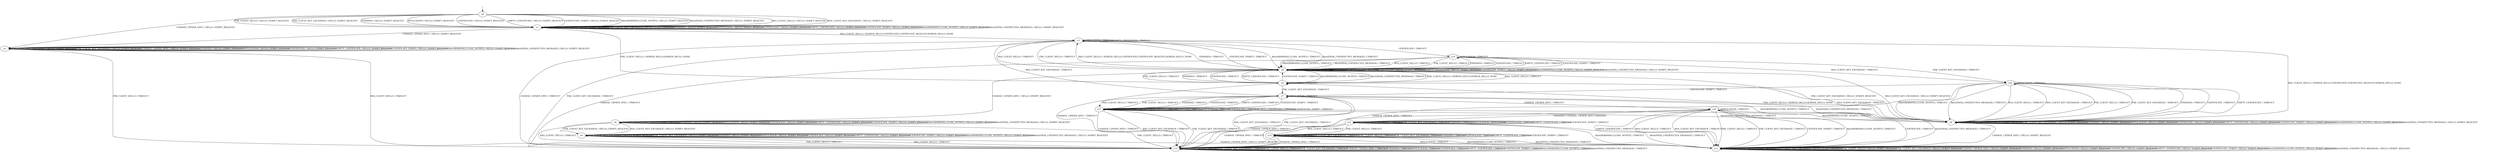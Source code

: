 digraph h5 {
s0 [label="s0"];
s1 [label="s1"];
s2 [label="s2"];
s3 [label="s3"];
s4 [label="s4"];
s13 [label="s13"];
s5 [label="s5"];
s7 [label="s7"];
s8 [label="s8"];
s14 [label="s14"];
s6 [label="s6"];
s10 [label="s10"];
s11 [label="s11"];
s16 [label="s16"];
s17 [label="s17"];
s9 [label="s9"];
s12 [label="s12"];
s15 [label="s15"];
s0 -> s1 [label="RSA_CLIENT_HELLO / HELLO_VERIFY_REQUEST"];
s0 -> s1 [label="RSA_CLIENT_KEY_EXCHANGE / HELLO_VERIFY_REQUEST"];
s0 -> s1 [label="PSK_CLIENT_HELLO / HELLO_VERIFY_REQUEST"];
s0 -> s1 [label="PSK_CLIENT_KEY_EXCHANGE / HELLO_VERIFY_REQUEST"];
s0 -> s2 [label="CHANGE_CIPHER_SPEC / HELLO_VERIFY_REQUEST"];
s0 -> s1 [label="FINISHED / HELLO_VERIFY_REQUEST"];
s0 -> s1 [label="APPLICATION / HELLO_VERIFY_REQUEST"];
s0 -> s1 [label="CERTIFICATE / HELLO_VERIFY_REQUEST"];
s0 -> s1 [label="EMPTY_CERTIFICATE / HELLO_VERIFY_REQUEST"];
s0 -> s1 [label="CERTIFICATE_VERIFY / HELLO_VERIFY_REQUEST"];
s0 -> s1 [label="Alert(WARNING,CLOSE_NOTIFY) / HELLO_VERIFY_REQUEST"];
s0 -> s1 [label="Alert(FATAL,UNEXPECTED_MESSAGE) / HELLO_VERIFY_REQUEST"];
s1 -> s3 [label="RSA_CLIENT_HELLO / SERVER_HELLO,CERTIFICATE,CERTIFICATE_REQUEST,SERVER_HELLO_DONE"];
s1 -> s1 [label="RSA_CLIENT_KEY_EXCHANGE / HELLO_VERIFY_REQUEST"];
s1 -> s4 [label="PSK_CLIENT_HELLO / SERVER_HELLO,SERVER_HELLO_DONE"];
s1 -> s1 [label="PSK_CLIENT_KEY_EXCHANGE / HELLO_VERIFY_REQUEST"];
s1 -> s2 [label="CHANGE_CIPHER_SPEC / HELLO_VERIFY_REQUEST"];
s1 -> s1 [label="FINISHED / HELLO_VERIFY_REQUEST"];
s1 -> s1 [label="APPLICATION / HELLO_VERIFY_REQUEST"];
s1 -> s1 [label="CERTIFICATE / HELLO_VERIFY_REQUEST"];
s1 -> s1 [label="EMPTY_CERTIFICATE / HELLO_VERIFY_REQUEST"];
s1 -> s1 [label="CERTIFICATE_VERIFY / HELLO_VERIFY_REQUEST"];
s1 -> s1 [label="Alert(WARNING,CLOSE_NOTIFY) / HELLO_VERIFY_REQUEST"];
s1 -> s1 [label="Alert(FATAL,UNEXPECTED_MESSAGE) / HELLO_VERIFY_REQUEST"];
s2 -> s13 [label="RSA_CLIENT_HELLO / TIMEOUT"];
s2 -> s2 [label="RSA_CLIENT_KEY_EXCHANGE / HELLO_VERIFY_REQUEST"];
s2 -> s13 [label="PSK_CLIENT_HELLO / TIMEOUT"];
s2 -> s2 [label="PSK_CLIENT_KEY_EXCHANGE / HELLO_VERIFY_REQUEST"];
s2 -> s2 [label="CHANGE_CIPHER_SPEC / HELLO_VERIFY_REQUEST"];
s2 -> s2 [label="FINISHED / HELLO_VERIFY_REQUEST"];
s2 -> s2 [label="APPLICATION / HELLO_VERIFY_REQUEST"];
s2 -> s2 [label="CERTIFICATE / HELLO_VERIFY_REQUEST"];
s2 -> s2 [label="EMPTY_CERTIFICATE / HELLO_VERIFY_REQUEST"];
s2 -> s2 [label="CERTIFICATE_VERIFY / HELLO_VERIFY_REQUEST"];
s2 -> s2 [label="Alert(WARNING,CLOSE_NOTIFY) / HELLO_VERIFY_REQUEST"];
s2 -> s2 [label="Alert(FATAL,UNEXPECTED_MESSAGE) / HELLO_VERIFY_REQUEST"];
s3 -> s5 [label="RSA_CLIENT_HELLO / TIMEOUT"];
s3 -> s7 [label="RSA_CLIENT_KEY_EXCHANGE / TIMEOUT"];
s3 -> s5 [label="PSK_CLIENT_HELLO / TIMEOUT"];
s3 -> s13 [label="PSK_CLIENT_KEY_EXCHANGE / TIMEOUT"];
s3 -> s13 [label="CHANGE_CIPHER_SPEC / TIMEOUT"];
s3 -> s5 [label="FINISHED / TIMEOUT"];
s3 -> s3 [label="APPLICATION / TIMEOUT"];
s3 -> s14 [label="CERTIFICATE / TIMEOUT"];
s3 -> s3 [label="EMPTY_CERTIFICATE / TIMEOUT"];
s3 -> s5 [label="CERTIFICATE_VERIFY / TIMEOUT"];
s3 -> s5 [label="Alert(WARNING,CLOSE_NOTIFY) / TIMEOUT"];
s3 -> s5 [label="Alert(FATAL,UNEXPECTED_MESSAGE) / TIMEOUT"];
s4 -> s5 [label="RSA_CLIENT_HELLO / TIMEOUT"];
s4 -> s8 [label="RSA_CLIENT_KEY_EXCHANGE / TIMEOUT"];
s4 -> s5 [label="PSK_CLIENT_HELLO / TIMEOUT"];
s4 -> s7 [label="PSK_CLIENT_KEY_EXCHANGE / TIMEOUT"];
s4 -> s13 [label="CHANGE_CIPHER_SPEC / TIMEOUT"];
s4 -> s5 [label="FINISHED / TIMEOUT"];
s4 -> s4 [label="APPLICATION / TIMEOUT"];
s4 -> s5 [label="CERTIFICATE / TIMEOUT"];
s4 -> s5 [label="EMPTY_CERTIFICATE / TIMEOUT"];
s4 -> s5 [label="CERTIFICATE_VERIFY / TIMEOUT"];
s4 -> s5 [label="Alert(WARNING,CLOSE_NOTIFY) / TIMEOUT"];
s4 -> s5 [label="Alert(FATAL,UNEXPECTED_MESSAGE) / TIMEOUT"];
s13 -> s13 [label="RSA_CLIENT_HELLO / TIMEOUT"];
s13 -> s13 [label="RSA_CLIENT_KEY_EXCHANGE / TIMEOUT"];
s13 -> s13 [label="PSK_CLIENT_HELLO / TIMEOUT"];
s13 -> s13 [label="PSK_CLIENT_KEY_EXCHANGE / TIMEOUT"];
s13 -> s13 [label="CHANGE_CIPHER_SPEC / TIMEOUT"];
s13 -> s13 [label="FINISHED / TIMEOUT"];
s13 -> s13 [label="APPLICATION / TIMEOUT"];
s13 -> s13 [label="CERTIFICATE / TIMEOUT"];
s13 -> s13 [label="EMPTY_CERTIFICATE / TIMEOUT"];
s13 -> s13 [label="CERTIFICATE_VERIFY / TIMEOUT"];
s13 -> s13 [label="Alert(WARNING,CLOSE_NOTIFY) / TIMEOUT"];
s13 -> s13 [label="Alert(FATAL,UNEXPECTED_MESSAGE) / TIMEOUT"];
s5 -> s3 [label="RSA_CLIENT_HELLO / SERVER_HELLO,CERTIFICATE,CERTIFICATE_REQUEST,SERVER_HELLO_DONE"];
s5 -> s8 [label="RSA_CLIENT_KEY_EXCHANGE / HELLO_VERIFY_REQUEST"];
s5 -> s4 [label="PSK_CLIENT_HELLO / SERVER_HELLO,SERVER_HELLO_DONE"];
s5 -> s8 [label="PSK_CLIENT_KEY_EXCHANGE / HELLO_VERIFY_REQUEST"];
s5 -> s6 [label="CHANGE_CIPHER_SPEC / HELLO_VERIFY_REQUEST"];
s5 -> s5 [label="FINISHED / HELLO_VERIFY_REQUEST"];
s5 -> s5 [label="APPLICATION / HELLO_VERIFY_REQUEST"];
s5 -> s5 [label="CERTIFICATE / HELLO_VERIFY_REQUEST"];
s5 -> s5 [label="EMPTY_CERTIFICATE / HELLO_VERIFY_REQUEST"];
s5 -> s5 [label="CERTIFICATE_VERIFY / HELLO_VERIFY_REQUEST"];
s5 -> s5 [label="Alert(WARNING,CLOSE_NOTIFY) / HELLO_VERIFY_REQUEST"];
s5 -> s5 [label="Alert(FATAL,UNEXPECTED_MESSAGE) / HELLO_VERIFY_REQUEST"];
s7 -> s17 [label="RSA_CLIENT_HELLO / TIMEOUT"];
s7 -> s13 [label="RSA_CLIENT_KEY_EXCHANGE / TIMEOUT"];
s7 -> s17 [label="PSK_CLIENT_HELLO / TIMEOUT"];
s7 -> s13 [label="PSK_CLIENT_KEY_EXCHANGE / TIMEOUT"];
s7 -> s10 [label="CHANGE_CIPHER_SPEC / TIMEOUT"];
s7 -> s17 [label="FINISHED / TIMEOUT"];
s7 -> s7 [label="APPLICATION / TIMEOUT"];
s7 -> s17 [label="CERTIFICATE / TIMEOUT"];
s7 -> s17 [label="EMPTY_CERTIFICATE / TIMEOUT"];
s7 -> s17 [label="CERTIFICATE_VERIFY / TIMEOUT"];
s7 -> s8 [label="Alert(WARNING,CLOSE_NOTIFY) / TIMEOUT"];
s7 -> s8 [label="Alert(FATAL,UNEXPECTED_MESSAGE) / TIMEOUT"];
s8 -> s3 [label="RSA_CLIENT_HELLO / SERVER_HELLO,CERTIFICATE,CERTIFICATE_REQUEST,SERVER_HELLO_DONE"];
s8 -> s8 [label="RSA_CLIENT_KEY_EXCHANGE / HELLO_VERIFY_REQUEST"];
s8 -> s4 [label="PSK_CLIENT_HELLO / SERVER_HELLO,SERVER_HELLO_DONE"];
s8 -> s8 [label="PSK_CLIENT_KEY_EXCHANGE / HELLO_VERIFY_REQUEST"];
s8 -> s11 [label="CHANGE_CIPHER_SPEC / HELLO_VERIFY_REQUEST"];
s8 -> s8 [label="FINISHED / HELLO_VERIFY_REQUEST"];
s8 -> s8 [label="APPLICATION / HELLO_VERIFY_REQUEST"];
s8 -> s8 [label="CERTIFICATE / HELLO_VERIFY_REQUEST"];
s8 -> s8 [label="EMPTY_CERTIFICATE / HELLO_VERIFY_REQUEST"];
s8 -> s8 [label="CERTIFICATE_VERIFY / HELLO_VERIFY_REQUEST"];
s8 -> s8 [label="Alert(WARNING,CLOSE_NOTIFY) / HELLO_VERIFY_REQUEST"];
s8 -> s8 [label="Alert(FATAL,UNEXPECTED_MESSAGE) / HELLO_VERIFY_REQUEST"];
s14 -> s5 [label="RSA_CLIENT_HELLO / TIMEOUT"];
s14 -> s16 [label="RSA_CLIENT_KEY_EXCHANGE / TIMEOUT"];
s14 -> s5 [label="PSK_CLIENT_HELLO / TIMEOUT"];
s14 -> s16 [label="PSK_CLIENT_KEY_EXCHANGE / TIMEOUT"];
s14 -> s13 [label="CHANGE_CIPHER_SPEC / TIMEOUT"];
s14 -> s5 [label="FINISHED / TIMEOUT"];
s14 -> s14 [label="APPLICATION / TIMEOUT"];
s14 -> s5 [label="CERTIFICATE / TIMEOUT"];
s14 -> s5 [label="EMPTY_CERTIFICATE / TIMEOUT"];
s14 -> s5 [label="CERTIFICATE_VERIFY / TIMEOUT"];
s14 -> s5 [label="Alert(WARNING,CLOSE_NOTIFY) / TIMEOUT"];
s14 -> s5 [label="Alert(FATAL,UNEXPECTED_MESSAGE) / TIMEOUT"];
s6 -> s13 [label="RSA_CLIENT_HELLO / TIMEOUT"];
s6 -> s9 [label="RSA_CLIENT_KEY_EXCHANGE / HELLO_VERIFY_REQUEST"];
s6 -> s13 [label="PSK_CLIENT_HELLO / TIMEOUT"];
s6 -> s9 [label="PSK_CLIENT_KEY_EXCHANGE / HELLO_VERIFY_REQUEST"];
s6 -> s6 [label="CHANGE_CIPHER_SPEC / HELLO_VERIFY_REQUEST"];
s6 -> s6 [label="FINISHED / HELLO_VERIFY_REQUEST"];
s6 -> s6 [label="APPLICATION / HELLO_VERIFY_REQUEST"];
s6 -> s6 [label="CERTIFICATE / HELLO_VERIFY_REQUEST"];
s6 -> s6 [label="EMPTY_CERTIFICATE / HELLO_VERIFY_REQUEST"];
s6 -> s6 [label="CERTIFICATE_VERIFY / HELLO_VERIFY_REQUEST"];
s6 -> s6 [label="Alert(WARNING,CLOSE_NOTIFY) / HELLO_VERIFY_REQUEST"];
s6 -> s6 [label="Alert(FATAL,UNEXPECTED_MESSAGE) / HELLO_VERIFY_REQUEST"];
s10 -> s11 [label="RSA_CLIENT_HELLO / TIMEOUT"];
s10 -> s11 [label="RSA_CLIENT_KEY_EXCHANGE / TIMEOUT"];
s10 -> s11 [label="PSK_CLIENT_HELLO / TIMEOUT"];
s10 -> s11 [label="PSK_CLIENT_KEY_EXCHANGE / TIMEOUT"];
s10 -> s13 [label="CHANGE_CIPHER_SPEC / TIMEOUT"];
s10 -> s12 [label="FINISHED / CHANGE_CIPHER_SPEC,FINISHED"];
s10 -> s10 [label="APPLICATION / TIMEOUT"];
s10 -> s11 [label="CERTIFICATE / TIMEOUT"];
s10 -> s11 [label="EMPTY_CERTIFICATE / TIMEOUT"];
s10 -> s11 [label="CERTIFICATE_VERIFY / TIMEOUT"];
s10 -> s11 [label="Alert(WARNING,CLOSE_NOTIFY) / TIMEOUT"];
s10 -> s11 [label="Alert(FATAL,UNEXPECTED_MESSAGE) / TIMEOUT"];
s11 -> s11 [label="RSA_CLIENT_HELLO / HELLO_VERIFY_REQUEST"];
s11 -> s11 [label="RSA_CLIENT_KEY_EXCHANGE / HELLO_VERIFY_REQUEST"];
s11 -> s11 [label="PSK_CLIENT_HELLO / HELLO_VERIFY_REQUEST"];
s11 -> s11 [label="PSK_CLIENT_KEY_EXCHANGE / HELLO_VERIFY_REQUEST"];
s11 -> s11 [label="CHANGE_CIPHER_SPEC / HELLO_VERIFY_REQUEST"];
s11 -> s11 [label="FINISHED / HELLO_VERIFY_REQUEST"];
s11 -> s11 [label="APPLICATION / HELLO_VERIFY_REQUEST"];
s11 -> s11 [label="CERTIFICATE / HELLO_VERIFY_REQUEST"];
s11 -> s11 [label="EMPTY_CERTIFICATE / HELLO_VERIFY_REQUEST"];
s11 -> s11 [label="CERTIFICATE_VERIFY / HELLO_VERIFY_REQUEST"];
s11 -> s11 [label="Alert(WARNING,CLOSE_NOTIFY) / HELLO_VERIFY_REQUEST"];
s11 -> s11 [label="Alert(FATAL,UNEXPECTED_MESSAGE) / HELLO_VERIFY_REQUEST"];
s16 -> s8 [label="RSA_CLIENT_HELLO / TIMEOUT"];
s16 -> s8 [label="RSA_CLIENT_KEY_EXCHANGE / TIMEOUT"];
s16 -> s8 [label="PSK_CLIENT_HELLO / TIMEOUT"];
s16 -> s8 [label="PSK_CLIENT_KEY_EXCHANGE / TIMEOUT"];
s16 -> s13 [label="CHANGE_CIPHER_SPEC / TIMEOUT"];
s16 -> s8 [label="FINISHED / TIMEOUT"];
s16 -> s16 [label="APPLICATION / TIMEOUT"];
s16 -> s8 [label="CERTIFICATE / TIMEOUT"];
s16 -> s8 [label="EMPTY_CERTIFICATE / TIMEOUT"];
s16 -> s7 [label="CERTIFICATE_VERIFY / TIMEOUT"];
s16 -> s8 [label="Alert(WARNING,CLOSE_NOTIFY) / TIMEOUT"];
s16 -> s8 [label="Alert(FATAL,UNEXPECTED_MESSAGE) / TIMEOUT"];
s17 -> s17 [label="RSA_CLIENT_HELLO / TIMEOUT"];
s17 -> s13 [label="RSA_CLIENT_KEY_EXCHANGE / TIMEOUT"];
s17 -> s17 [label="PSK_CLIENT_HELLO / TIMEOUT"];
s17 -> s13 [label="PSK_CLIENT_KEY_EXCHANGE / TIMEOUT"];
s17 -> s13 [label="CHANGE_CIPHER_SPEC / TIMEOUT"];
s17 -> s17 [label="FINISHED / TIMEOUT"];
s17 -> s17 [label="APPLICATION / TIMEOUT"];
s17 -> s17 [label="CERTIFICATE / TIMEOUT"];
s17 -> s17 [label="EMPTY_CERTIFICATE / TIMEOUT"];
s17 -> s17 [label="CERTIFICATE_VERIFY / TIMEOUT"];
s17 -> s8 [label="Alert(WARNING,CLOSE_NOTIFY) / TIMEOUT"];
s17 -> s8 [label="Alert(FATAL,UNEXPECTED_MESSAGE) / TIMEOUT"];
s9 -> s13 [label="RSA_CLIENT_HELLO / TIMEOUT"];
s9 -> s9 [label="RSA_CLIENT_KEY_EXCHANGE / HELLO_VERIFY_REQUEST"];
s9 -> s13 [label="PSK_CLIENT_HELLO / TIMEOUT"];
s9 -> s9 [label="PSK_CLIENT_KEY_EXCHANGE / HELLO_VERIFY_REQUEST"];
s9 -> s11 [label="CHANGE_CIPHER_SPEC / HELLO_VERIFY_REQUEST"];
s9 -> s9 [label="FINISHED / HELLO_VERIFY_REQUEST"];
s9 -> s9 [label="APPLICATION / HELLO_VERIFY_REQUEST"];
s9 -> s9 [label="CERTIFICATE / HELLO_VERIFY_REQUEST"];
s9 -> s9 [label="EMPTY_CERTIFICATE / HELLO_VERIFY_REQUEST"];
s9 -> s9 [label="CERTIFICATE_VERIFY / HELLO_VERIFY_REQUEST"];
s9 -> s9 [label="Alert(WARNING,CLOSE_NOTIFY) / HELLO_VERIFY_REQUEST"];
s9 -> s9 [label="Alert(FATAL,UNEXPECTED_MESSAGE) / HELLO_VERIFY_REQUEST"];
s12 -> s15 [label="RSA_CLIENT_HELLO / TIMEOUT"];
s12 -> s12 [label="RSA_CLIENT_KEY_EXCHANGE / TIMEOUT"];
s12 -> s15 [label="PSK_CLIENT_HELLO / TIMEOUT"];
s12 -> s12 [label="PSK_CLIENT_KEY_EXCHANGE / TIMEOUT"];
s12 -> s13 [label="CHANGE_CIPHER_SPEC / TIMEOUT"];
s12 -> s12 [label="FINISHED / TIMEOUT"];
s12 -> s12 [label="APPLICATION / APPLICATION"];
s12 -> s12 [label="CERTIFICATE / TIMEOUT"];
s12 -> s12 [label="EMPTY_CERTIFICATE / TIMEOUT"];
s12 -> s12 [label="CERTIFICATE_VERIFY / TIMEOUT"];
s12 -> s11 [label="Alert(WARNING,CLOSE_NOTIFY) / TIMEOUT"];
s12 -> s11 [label="Alert(FATAL,UNEXPECTED_MESSAGE) / TIMEOUT"];
s15 -> s15 [label="RSA_CLIENT_HELLO / TIMEOUT"];
s15 -> s15 [label="RSA_CLIENT_KEY_EXCHANGE / TIMEOUT"];
s15 -> s15 [label="PSK_CLIENT_HELLO / TIMEOUT"];
s15 -> s15 [label="PSK_CLIENT_KEY_EXCHANGE / TIMEOUT"];
s15 -> s13 [label="CHANGE_CIPHER_SPEC / TIMEOUT"];
s15 -> s15 [label="FINISHED / TIMEOUT"];
s15 -> s11 [label="APPLICATION / TIMEOUT"];
s15 -> s15 [label="CERTIFICATE / TIMEOUT"];
s15 -> s15 [label="EMPTY_CERTIFICATE / TIMEOUT"];
s15 -> s15 [label="CERTIFICATE_VERIFY / TIMEOUT"];
s15 -> s11 [label="Alert(WARNING,CLOSE_NOTIFY) / TIMEOUT"];
s15 -> s11 [label="Alert(FATAL,UNEXPECTED_MESSAGE) / TIMEOUT"];
__start0 [shape=none, label=""];
__start0 -> s0 [label=""];
}
